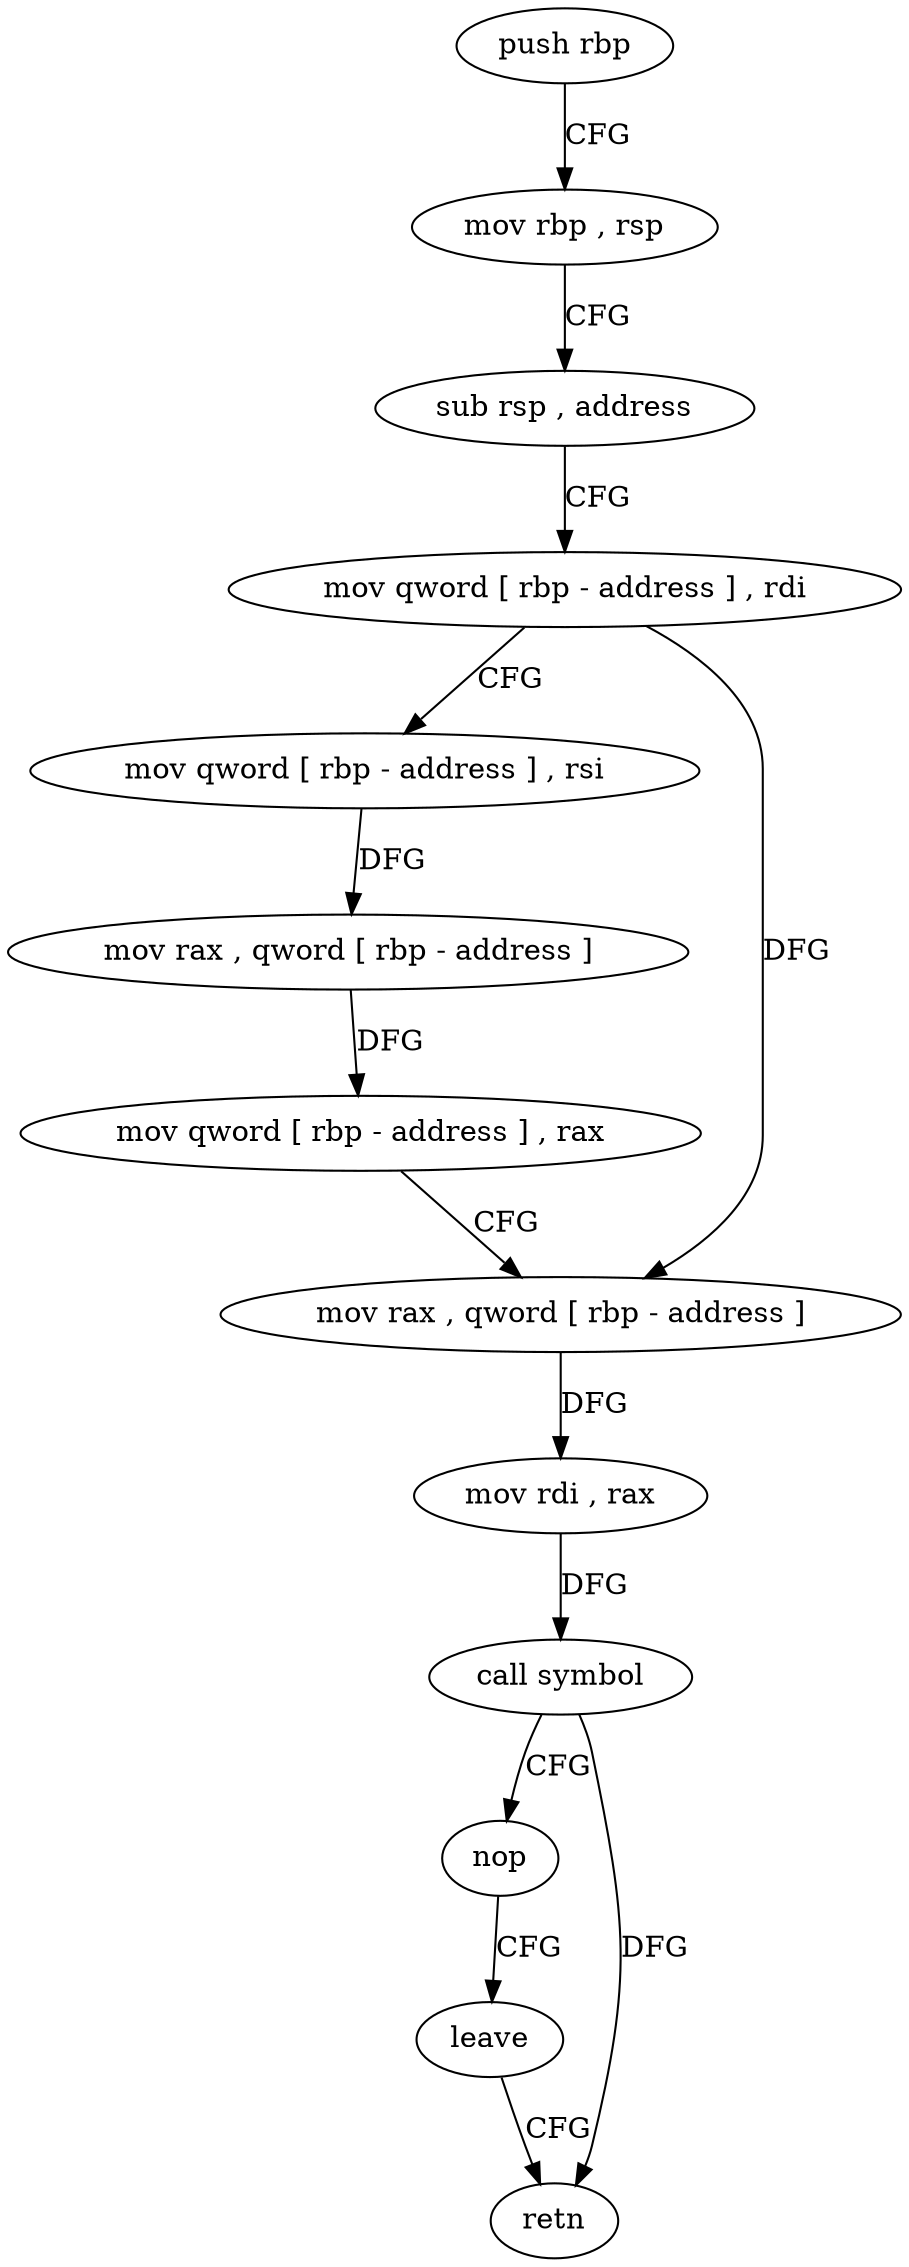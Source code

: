 digraph "func" {
"153649" [label = "push rbp" ]
"153650" [label = "mov rbp , rsp" ]
"153653" [label = "sub rsp , address" ]
"153657" [label = "mov qword [ rbp - address ] , rdi" ]
"153661" [label = "mov qword [ rbp - address ] , rsi" ]
"153665" [label = "mov rax , qword [ rbp - address ]" ]
"153669" [label = "mov qword [ rbp - address ] , rax" ]
"153673" [label = "mov rax , qword [ rbp - address ]" ]
"153677" [label = "mov rdi , rax" ]
"153680" [label = "call symbol" ]
"153685" [label = "nop" ]
"153686" [label = "leave" ]
"153687" [label = "retn" ]
"153649" -> "153650" [ label = "CFG" ]
"153650" -> "153653" [ label = "CFG" ]
"153653" -> "153657" [ label = "CFG" ]
"153657" -> "153661" [ label = "CFG" ]
"153657" -> "153673" [ label = "DFG" ]
"153661" -> "153665" [ label = "DFG" ]
"153665" -> "153669" [ label = "DFG" ]
"153669" -> "153673" [ label = "CFG" ]
"153673" -> "153677" [ label = "DFG" ]
"153677" -> "153680" [ label = "DFG" ]
"153680" -> "153685" [ label = "CFG" ]
"153680" -> "153687" [ label = "DFG" ]
"153685" -> "153686" [ label = "CFG" ]
"153686" -> "153687" [ label = "CFG" ]
}
